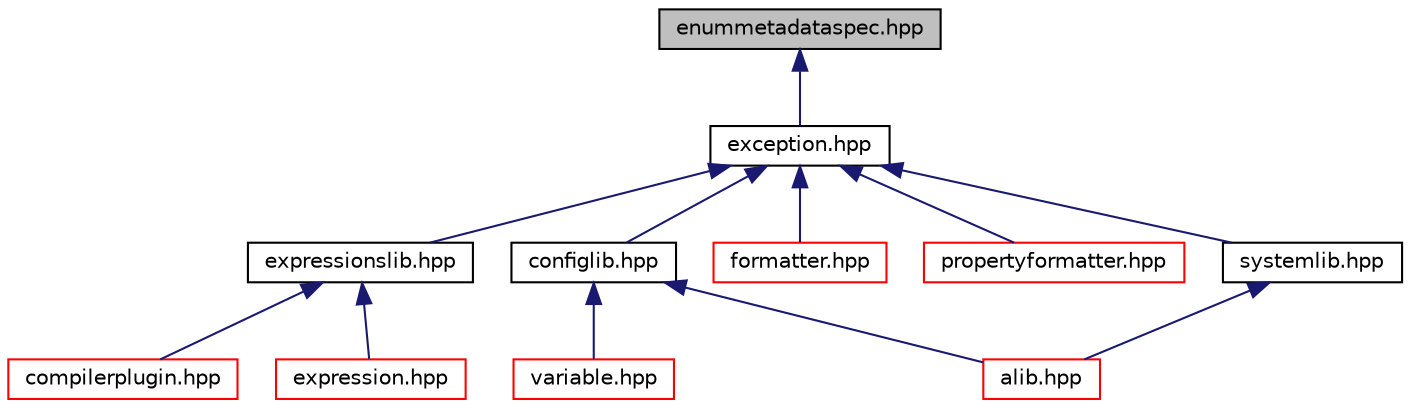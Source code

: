 digraph "enummetadataspec.hpp"
{
  edge [fontname="Helvetica",fontsize="10",labelfontname="Helvetica",labelfontsize="10"];
  node [fontname="Helvetica",fontsize="10",shape=record];
  Node1 [label="enummetadataspec.hpp",height=0.2,width=0.4,color="black", fillcolor="grey75", style="filled", fontcolor="black"];
  Node1 -> Node2 [dir="back",color="midnightblue",fontsize="10",style="solid",fontname="Helvetica"];
  Node2 [label="exception.hpp",height=0.2,width=0.4,color="black", fillcolor="white", style="filled",URL="$exception_8hpp.html"];
  Node2 -> Node3 [dir="back",color="midnightblue",fontsize="10",style="solid",fontname="Helvetica"];
  Node3 [label="configlib.hpp",height=0.2,width=0.4,color="black", fillcolor="white", style="filled",URL="$configlib_8hpp.html"];
  Node3 -> Node4 [dir="back",color="midnightblue",fontsize="10",style="solid",fontname="Helvetica"];
  Node4 [label="alib.hpp",height=0.2,width=0.4,color="red", fillcolor="white", style="filled",URL="$alib_8hpp.html"];
  Node3 -> Node48 [dir="back",color="midnightblue",fontsize="10",style="solid",fontname="Helvetica"];
  Node48 [label="variable.hpp",height=0.2,width=0.4,color="red", fillcolor="white", style="filled",URL="$variable_8hpp.html"];
  Node2 -> Node53 [dir="back",color="midnightblue",fontsize="10",style="solid",fontname="Helvetica"];
  Node53 [label="expressionslib.hpp",height=0.2,width=0.4,color="black", fillcolor="white", style="filled",URL="$expressionslib_8hpp.html"];
  Node53 -> Node54 [dir="back",color="midnightblue",fontsize="10",style="solid",fontname="Helvetica"];
  Node54 [label="expression.hpp",height=0.2,width=0.4,color="red", fillcolor="white", style="filled",URL="$expression_8hpp_source.html"];
  Node53 -> Node28 [dir="back",color="midnightblue",fontsize="10",style="solid",fontname="Helvetica"];
  Node28 [label="compilerplugin.hpp",height=0.2,width=0.4,color="red", fillcolor="white", style="filled",URL="$compilerplugin_8hpp_source.html"];
  Node2 -> Node36 [dir="back",color="midnightblue",fontsize="10",style="solid",fontname="Helvetica"];
  Node36 [label="formatter.hpp",height=0.2,width=0.4,color="red", fillcolor="white", style="filled",URL="$formatter_8hpp.html"];
  Node2 -> Node44 [dir="back",color="midnightblue",fontsize="10",style="solid",fontname="Helvetica"];
  Node44 [label="propertyformatter.hpp",height=0.2,width=0.4,color="red", fillcolor="white", style="filled",URL="$propertyformatter_8hpp_source.html"];
  Node2 -> Node55 [dir="back",color="midnightblue",fontsize="10",style="solid",fontname="Helvetica"];
  Node55 [label="systemlib.hpp",height=0.2,width=0.4,color="black", fillcolor="white", style="filled",URL="$systemlib_8hpp.html"];
  Node55 -> Node4 [dir="back",color="midnightblue",fontsize="10",style="solid",fontname="Helvetica"];
}
